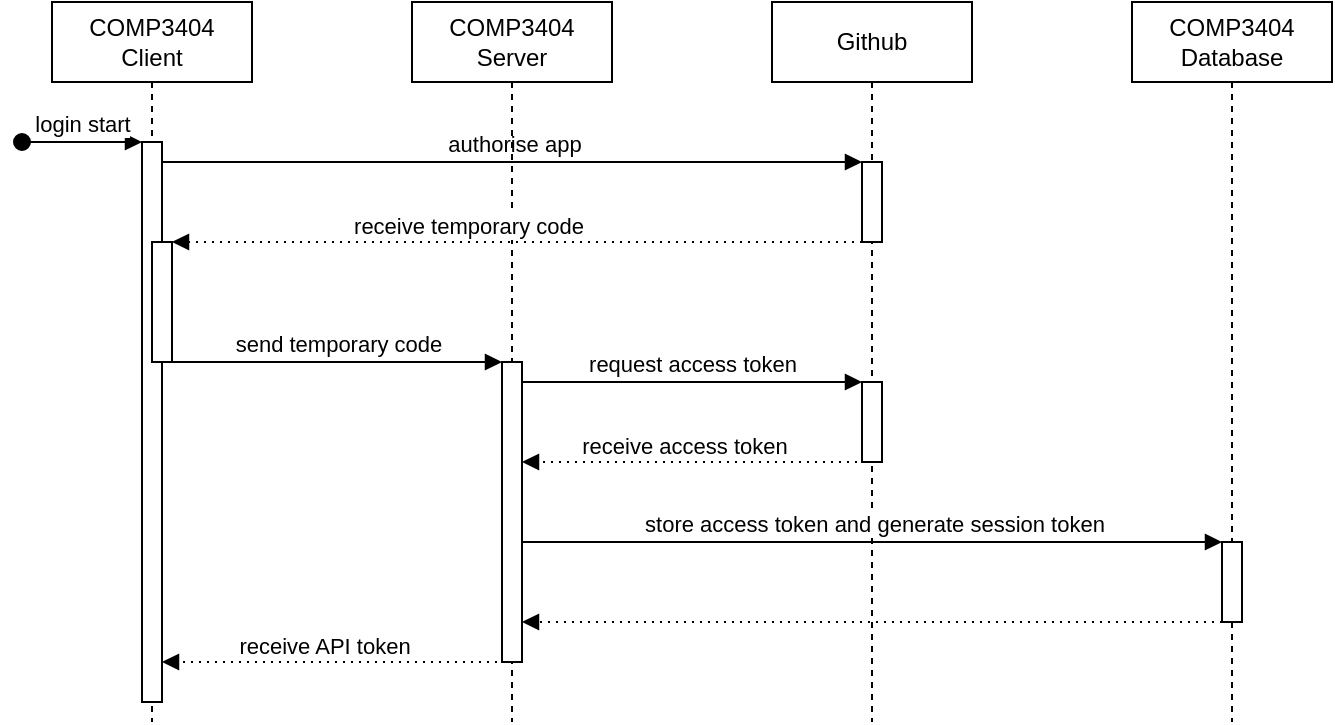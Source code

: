 <mxfile version="26.1.3">
  <diagram name="Page-1" id="2YBvvXClWsGukQMizWep">
    <mxGraphModel dx="877" dy="471" grid="1" gridSize="10" guides="1" tooltips="1" connect="1" arrows="1" fold="1" page="1" pageScale="1" pageWidth="850" pageHeight="1100" math="0" shadow="0">
      <root>
        <mxCell id="0" />
        <mxCell id="1" parent="0" />
        <mxCell id="aM9ryv3xv72pqoxQDRHE-1" value="COMP3404&lt;div&gt;Client&lt;/div&gt;" style="shape=umlLifeline;perimeter=lifelinePerimeter;whiteSpace=wrap;html=1;container=0;dropTarget=0;collapsible=0;recursiveResize=0;outlineConnect=0;portConstraint=eastwest;newEdgeStyle={&quot;edgeStyle&quot;:&quot;elbowEdgeStyle&quot;,&quot;elbow&quot;:&quot;vertical&quot;,&quot;curved&quot;:0,&quot;rounded&quot;:0};" parent="1" vertex="1">
          <mxGeometry x="40" y="40" width="100" height="360" as="geometry" />
        </mxCell>
        <mxCell id="aM9ryv3xv72pqoxQDRHE-2" value="" style="html=1;points=[];perimeter=orthogonalPerimeter;outlineConnect=0;targetShapes=umlLifeline;portConstraint=eastwest;newEdgeStyle={&quot;edgeStyle&quot;:&quot;elbowEdgeStyle&quot;,&quot;elbow&quot;:&quot;vertical&quot;,&quot;curved&quot;:0,&quot;rounded&quot;:0};" parent="aM9ryv3xv72pqoxQDRHE-1" vertex="1">
          <mxGeometry x="45" y="70" width="10" height="280" as="geometry" />
        </mxCell>
        <mxCell id="aM9ryv3xv72pqoxQDRHE-3" value="login start" style="html=1;verticalAlign=bottom;startArrow=oval;endArrow=block;startSize=8;edgeStyle=elbowEdgeStyle;elbow=vertical;curved=0;rounded=0;" parent="aM9ryv3xv72pqoxQDRHE-1" target="aM9ryv3xv72pqoxQDRHE-2" edge="1">
          <mxGeometry relative="1" as="geometry">
            <mxPoint x="-15" y="70" as="sourcePoint" />
          </mxGeometry>
        </mxCell>
        <mxCell id="aM9ryv3xv72pqoxQDRHE-4" value="" style="html=1;points=[];perimeter=orthogonalPerimeter;outlineConnect=0;targetShapes=umlLifeline;portConstraint=eastwest;newEdgeStyle={&quot;edgeStyle&quot;:&quot;elbowEdgeStyle&quot;,&quot;elbow&quot;:&quot;vertical&quot;,&quot;curved&quot;:0,&quot;rounded&quot;:0};" parent="aM9ryv3xv72pqoxQDRHE-1" vertex="1">
          <mxGeometry x="50" y="120" width="10" height="60" as="geometry" />
        </mxCell>
        <mxCell id="aM9ryv3xv72pqoxQDRHE-5" value="Github" style="shape=umlLifeline;perimeter=lifelinePerimeter;whiteSpace=wrap;html=1;container=0;dropTarget=0;collapsible=0;recursiveResize=0;outlineConnect=0;portConstraint=eastwest;newEdgeStyle={&quot;edgeStyle&quot;:&quot;elbowEdgeStyle&quot;,&quot;elbow&quot;:&quot;vertical&quot;,&quot;curved&quot;:0,&quot;rounded&quot;:0};" parent="1" vertex="1">
          <mxGeometry x="400" y="40" width="100" height="360" as="geometry" />
        </mxCell>
        <mxCell id="aM9ryv3xv72pqoxQDRHE-6" value="" style="html=1;points=[];perimeter=orthogonalPerimeter;outlineConnect=0;targetShapes=umlLifeline;portConstraint=eastwest;newEdgeStyle={&quot;edgeStyle&quot;:&quot;elbowEdgeStyle&quot;,&quot;elbow&quot;:&quot;vertical&quot;,&quot;curved&quot;:0,&quot;rounded&quot;:0};" parent="aM9ryv3xv72pqoxQDRHE-5" vertex="1">
          <mxGeometry x="45" y="80" width="10" height="40" as="geometry" />
        </mxCell>
        <mxCell id="rTIAb-a6bPHREsPmsYbk-10" value="" style="html=1;points=[];perimeter=orthogonalPerimeter;outlineConnect=0;targetShapes=umlLifeline;portConstraint=eastwest;newEdgeStyle={&quot;edgeStyle&quot;:&quot;elbowEdgeStyle&quot;,&quot;elbow&quot;:&quot;vertical&quot;,&quot;curved&quot;:0,&quot;rounded&quot;:0};" vertex="1" parent="aM9ryv3xv72pqoxQDRHE-5">
          <mxGeometry x="45" y="190" width="10" height="40" as="geometry" />
        </mxCell>
        <mxCell id="aM9ryv3xv72pqoxQDRHE-7" value="authorise app" style="html=1;verticalAlign=bottom;endArrow=block;edgeStyle=elbowEdgeStyle;elbow=vertical;curved=0;rounded=0;" parent="1" source="aM9ryv3xv72pqoxQDRHE-2" target="aM9ryv3xv72pqoxQDRHE-6" edge="1">
          <mxGeometry x="0.002" relative="1" as="geometry">
            <mxPoint x="195" y="130" as="sourcePoint" />
            <Array as="points">
              <mxPoint x="180" y="120" />
            </Array>
            <mxPoint as="offset" />
          </mxGeometry>
        </mxCell>
        <mxCell id="rTIAb-a6bPHREsPmsYbk-1" value="COMP3404 Server" style="shape=umlLifeline;perimeter=lifelinePerimeter;whiteSpace=wrap;html=1;container=0;dropTarget=0;collapsible=0;recursiveResize=0;outlineConnect=0;portConstraint=eastwest;newEdgeStyle={&quot;edgeStyle&quot;:&quot;elbowEdgeStyle&quot;,&quot;elbow&quot;:&quot;vertical&quot;,&quot;curved&quot;:0,&quot;rounded&quot;:0};" vertex="1" parent="1">
          <mxGeometry x="220" y="40" width="100" height="360" as="geometry" />
        </mxCell>
        <mxCell id="rTIAb-a6bPHREsPmsYbk-2" value="" style="html=1;points=[];perimeter=orthogonalPerimeter;outlineConnect=0;targetShapes=umlLifeline;portConstraint=eastwest;newEdgeStyle={&quot;edgeStyle&quot;:&quot;elbowEdgeStyle&quot;,&quot;elbow&quot;:&quot;vertical&quot;,&quot;curved&quot;:0,&quot;rounded&quot;:0};" vertex="1" parent="rTIAb-a6bPHREsPmsYbk-1">
          <mxGeometry x="45" y="180" width="10" height="150" as="geometry" />
        </mxCell>
        <mxCell id="rTIAb-a6bPHREsPmsYbk-3" value="COMP3404 Database" style="shape=umlLifeline;perimeter=lifelinePerimeter;whiteSpace=wrap;html=1;container=0;dropTarget=0;collapsible=0;recursiveResize=0;outlineConnect=0;portConstraint=eastwest;newEdgeStyle={&quot;edgeStyle&quot;:&quot;elbowEdgeStyle&quot;,&quot;elbow&quot;:&quot;vertical&quot;,&quot;curved&quot;:0,&quot;rounded&quot;:0};" vertex="1" parent="1">
          <mxGeometry x="580" y="40" width="100" height="360" as="geometry" />
        </mxCell>
        <mxCell id="rTIAb-a6bPHREsPmsYbk-4" value="" style="html=1;points=[];perimeter=orthogonalPerimeter;outlineConnect=0;targetShapes=umlLifeline;portConstraint=eastwest;newEdgeStyle={&quot;edgeStyle&quot;:&quot;elbowEdgeStyle&quot;,&quot;elbow&quot;:&quot;vertical&quot;,&quot;curved&quot;:0,&quot;rounded&quot;:0};" vertex="1" parent="rTIAb-a6bPHREsPmsYbk-3">
          <mxGeometry x="45" y="270" width="10" height="40" as="geometry" />
        </mxCell>
        <mxCell id="rTIAb-a6bPHREsPmsYbk-7" value="" style="endArrow=block;dashed=1;html=1;dashPattern=1 3;strokeWidth=1;rounded=0;startArrow=none;startFill=0;endFill=1;" edge="1" parent="1" source="aM9ryv3xv72pqoxQDRHE-6" target="aM9ryv3xv72pqoxQDRHE-4">
          <mxGeometry width="50" height="50" relative="1" as="geometry">
            <mxPoint x="340" y="240" as="sourcePoint" />
            <mxPoint x="160" y="180" as="targetPoint" />
          </mxGeometry>
        </mxCell>
        <mxCell id="rTIAb-a6bPHREsPmsYbk-8" value="receive temporary code" style="edgeLabel;html=1;align=center;verticalAlign=bottom;resizable=0;points=[];" vertex="1" connectable="0" parent="rTIAb-a6bPHREsPmsYbk-7">
          <mxGeometry x="0.248" y="2" relative="1" as="geometry">
            <mxPoint x="18" y="-2" as="offset" />
          </mxGeometry>
        </mxCell>
        <mxCell id="rTIAb-a6bPHREsPmsYbk-9" value="send temporary code" style="html=1;verticalAlign=bottom;endArrow=block;edgeStyle=elbowEdgeStyle;elbow=vertical;curved=0;rounded=0;" edge="1" parent="1" target="rTIAb-a6bPHREsPmsYbk-2">
          <mxGeometry x="0.002" relative="1" as="geometry">
            <mxPoint x="100" y="220" as="sourcePoint" />
            <Array as="points">
              <mxPoint x="185" y="220" />
            </Array>
            <mxPoint x="270" y="220" as="targetPoint" />
            <mxPoint as="offset" />
          </mxGeometry>
        </mxCell>
        <mxCell id="rTIAb-a6bPHREsPmsYbk-11" value="request access token" style="html=1;verticalAlign=bottom;endArrow=block;edgeStyle=elbowEdgeStyle;elbow=vertical;curved=0;rounded=0;" edge="1" parent="1" source="rTIAb-a6bPHREsPmsYbk-2" target="rTIAb-a6bPHREsPmsYbk-10">
          <mxGeometry x="0.002" relative="1" as="geometry">
            <mxPoint x="280" y="230" as="sourcePoint" />
            <Array as="points">
              <mxPoint x="365" y="230" />
            </Array>
            <mxPoint x="445" y="230" as="targetPoint" />
            <mxPoint as="offset" />
          </mxGeometry>
        </mxCell>
        <mxCell id="rTIAb-a6bPHREsPmsYbk-12" value="" style="endArrow=block;dashed=1;html=1;dashPattern=1 3;strokeWidth=1;rounded=0;startArrow=none;startFill=0;endFill=1;" edge="1" parent="1" target="rTIAb-a6bPHREsPmsYbk-2">
          <mxGeometry width="50" height="50" relative="1" as="geometry">
            <mxPoint x="442.5" y="270" as="sourcePoint" />
            <mxPoint x="360" y="320" as="targetPoint" />
          </mxGeometry>
        </mxCell>
        <mxCell id="rTIAb-a6bPHREsPmsYbk-13" value="receive access token" style="edgeLabel;html=1;align=center;verticalAlign=bottom;resizable=0;points=[];" vertex="1" connectable="0" parent="rTIAb-a6bPHREsPmsYbk-12">
          <mxGeometry x="0.248" y="2" relative="1" as="geometry">
            <mxPoint x="18" y="-2" as="offset" />
          </mxGeometry>
        </mxCell>
        <mxCell id="rTIAb-a6bPHREsPmsYbk-14" value="store access token and generate session token" style="html=1;verticalAlign=bottom;endArrow=block;edgeStyle=elbowEdgeStyle;elbow=vertical;curved=0;rounded=0;" edge="1" parent="1" source="rTIAb-a6bPHREsPmsYbk-2" target="rTIAb-a6bPHREsPmsYbk-4">
          <mxGeometry x="0.002" relative="1" as="geometry">
            <mxPoint x="285" y="310" as="sourcePoint" />
            <Array as="points">
              <mxPoint x="375" y="310" />
            </Array>
            <mxPoint x="455" y="310" as="targetPoint" />
            <mxPoint as="offset" />
          </mxGeometry>
        </mxCell>
        <mxCell id="rTIAb-a6bPHREsPmsYbk-15" value="" style="endArrow=block;dashed=1;html=1;dashPattern=1 3;strokeWidth=1;rounded=0;startArrow=none;startFill=0;endFill=1;" edge="1" parent="1">
          <mxGeometry width="50" height="50" relative="1" as="geometry">
            <mxPoint x="625" y="350" as="sourcePoint" />
            <mxPoint x="275" y="350" as="targetPoint" />
          </mxGeometry>
        </mxCell>
        <mxCell id="rTIAb-a6bPHREsPmsYbk-17" value="" style="endArrow=block;dashed=1;html=1;dashPattern=1 3;strokeWidth=1;rounded=0;startArrow=none;startFill=0;endFill=1;" edge="1" parent="1">
          <mxGeometry width="50" height="50" relative="1" as="geometry">
            <mxPoint x="262.5" y="370" as="sourcePoint" />
            <mxPoint x="95" y="370" as="targetPoint" />
          </mxGeometry>
        </mxCell>
        <mxCell id="rTIAb-a6bPHREsPmsYbk-18" value="receive API token" style="edgeLabel;html=1;align=center;verticalAlign=bottom;resizable=0;points=[];" vertex="1" connectable="0" parent="rTIAb-a6bPHREsPmsYbk-17">
          <mxGeometry x="0.248" y="2" relative="1" as="geometry">
            <mxPoint x="18" y="-2" as="offset" />
          </mxGeometry>
        </mxCell>
      </root>
    </mxGraphModel>
  </diagram>
</mxfile>
